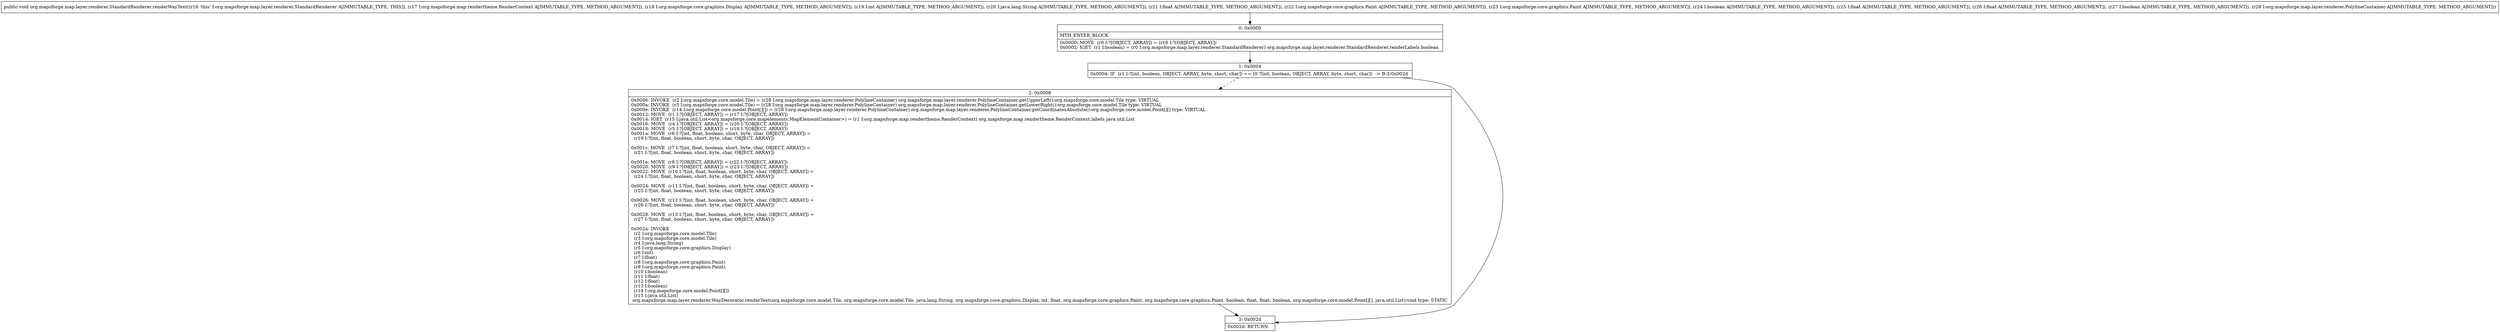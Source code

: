 digraph "CFG fororg.mapsforge.map.layer.renderer.StandardRenderer.renderWayText(Lorg\/mapsforge\/map\/rendertheme\/RenderContext;Lorg\/mapsforge\/core\/graphics\/Display;ILjava\/lang\/String;FLorg\/mapsforge\/core\/graphics\/Paint;Lorg\/mapsforge\/core\/graphics\/Paint;ZFFZLorg\/mapsforge\/map\/layer\/renderer\/PolylineContainer;)V" {
Node_0 [shape=record,label="{0\:\ 0x0000|MTH_ENTER_BLOCK\l|0x0000: MOVE  (r0 I:?[OBJECT, ARRAY]) = (r16 I:?[OBJECT, ARRAY]) \l0x0002: IGET  (r1 I:boolean) = (r0 I:org.mapsforge.map.layer.renderer.StandardRenderer) org.mapsforge.map.layer.renderer.StandardRenderer.renderLabels boolean \l}"];
Node_1 [shape=record,label="{1\:\ 0x0004|0x0004: IF  (r1 I:?[int, boolean, OBJECT, ARRAY, byte, short, char]) == (0 ?[int, boolean, OBJECT, ARRAY, byte, short, char])  \-\> B:3:0x002d \l}"];
Node_2 [shape=record,label="{2\:\ 0x0006|0x0006: INVOKE  (r2 I:org.mapsforge.core.model.Tile) = (r28 I:org.mapsforge.map.layer.renderer.PolylineContainer) org.mapsforge.map.layer.renderer.PolylineContainer.getUpperLeft():org.mapsforge.core.model.Tile type: VIRTUAL \l0x000a: INVOKE  (r3 I:org.mapsforge.core.model.Tile) = (r28 I:org.mapsforge.map.layer.renderer.PolylineContainer) org.mapsforge.map.layer.renderer.PolylineContainer.getLowerRight():org.mapsforge.core.model.Tile type: VIRTUAL \l0x000e: INVOKE  (r14 I:org.mapsforge.core.model.Point[][]) = (r28 I:org.mapsforge.map.layer.renderer.PolylineContainer) org.mapsforge.map.layer.renderer.PolylineContainer.getCoordinatesAbsolute():org.mapsforge.core.model.Point[][] type: VIRTUAL \l0x0012: MOVE  (r1 I:?[OBJECT, ARRAY]) = (r17 I:?[OBJECT, ARRAY]) \l0x0014: IGET  (r15 I:java.util.List\<org.mapsforge.core.mapelements.MapElementContainer\>) = (r1 I:org.mapsforge.map.rendertheme.RenderContext) org.mapsforge.map.rendertheme.RenderContext.labels java.util.List \l0x0016: MOVE  (r4 I:?[OBJECT, ARRAY]) = (r20 I:?[OBJECT, ARRAY]) \l0x0018: MOVE  (r5 I:?[OBJECT, ARRAY]) = (r18 I:?[OBJECT, ARRAY]) \l0x001a: MOVE  (r6 I:?[int, float, boolean, short, byte, char, OBJECT, ARRAY]) = \l  (r19 I:?[int, float, boolean, short, byte, char, OBJECT, ARRAY])\l \l0x001c: MOVE  (r7 I:?[int, float, boolean, short, byte, char, OBJECT, ARRAY]) = \l  (r21 I:?[int, float, boolean, short, byte, char, OBJECT, ARRAY])\l \l0x001e: MOVE  (r8 I:?[OBJECT, ARRAY]) = (r22 I:?[OBJECT, ARRAY]) \l0x0020: MOVE  (r9 I:?[OBJECT, ARRAY]) = (r23 I:?[OBJECT, ARRAY]) \l0x0022: MOVE  (r10 I:?[int, float, boolean, short, byte, char, OBJECT, ARRAY]) = \l  (r24 I:?[int, float, boolean, short, byte, char, OBJECT, ARRAY])\l \l0x0024: MOVE  (r11 I:?[int, float, boolean, short, byte, char, OBJECT, ARRAY]) = \l  (r25 I:?[int, float, boolean, short, byte, char, OBJECT, ARRAY])\l \l0x0026: MOVE  (r12 I:?[int, float, boolean, short, byte, char, OBJECT, ARRAY]) = \l  (r26 I:?[int, float, boolean, short, byte, char, OBJECT, ARRAY])\l \l0x0028: MOVE  (r13 I:?[int, float, boolean, short, byte, char, OBJECT, ARRAY]) = \l  (r27 I:?[int, float, boolean, short, byte, char, OBJECT, ARRAY])\l \l0x002a: INVOKE  \l  (r2 I:org.mapsforge.core.model.Tile)\l  (r3 I:org.mapsforge.core.model.Tile)\l  (r4 I:java.lang.String)\l  (r5 I:org.mapsforge.core.graphics.Display)\l  (r6 I:int)\l  (r7 I:float)\l  (r8 I:org.mapsforge.core.graphics.Paint)\l  (r9 I:org.mapsforge.core.graphics.Paint)\l  (r10 I:boolean)\l  (r11 I:float)\l  (r12 I:float)\l  (r13 I:boolean)\l  (r14 I:org.mapsforge.core.model.Point[][])\l  (r15 I:java.util.List)\l org.mapsforge.map.layer.renderer.WayDecorator.renderText(org.mapsforge.core.model.Tile, org.mapsforge.core.model.Tile, java.lang.String, org.mapsforge.core.graphics.Display, int, float, org.mapsforge.core.graphics.Paint, org.mapsforge.core.graphics.Paint, boolean, float, float, boolean, org.mapsforge.core.model.Point[][], java.util.List):void type: STATIC \l}"];
Node_3 [shape=record,label="{3\:\ 0x002d|0x002d: RETURN   \l}"];
MethodNode[shape=record,label="{public void org.mapsforge.map.layer.renderer.StandardRenderer.renderWayText((r16 'this' I:org.mapsforge.map.layer.renderer.StandardRenderer A[IMMUTABLE_TYPE, THIS]), (r17 I:org.mapsforge.map.rendertheme.RenderContext A[IMMUTABLE_TYPE, METHOD_ARGUMENT]), (r18 I:org.mapsforge.core.graphics.Display A[IMMUTABLE_TYPE, METHOD_ARGUMENT]), (r19 I:int A[IMMUTABLE_TYPE, METHOD_ARGUMENT]), (r20 I:java.lang.String A[IMMUTABLE_TYPE, METHOD_ARGUMENT]), (r21 I:float A[IMMUTABLE_TYPE, METHOD_ARGUMENT]), (r22 I:org.mapsforge.core.graphics.Paint A[IMMUTABLE_TYPE, METHOD_ARGUMENT]), (r23 I:org.mapsforge.core.graphics.Paint A[IMMUTABLE_TYPE, METHOD_ARGUMENT]), (r24 I:boolean A[IMMUTABLE_TYPE, METHOD_ARGUMENT]), (r25 I:float A[IMMUTABLE_TYPE, METHOD_ARGUMENT]), (r26 I:float A[IMMUTABLE_TYPE, METHOD_ARGUMENT]), (r27 I:boolean A[IMMUTABLE_TYPE, METHOD_ARGUMENT]), (r28 I:org.mapsforge.map.layer.renderer.PolylineContainer A[IMMUTABLE_TYPE, METHOD_ARGUMENT])) }"];
MethodNode -> Node_0;
Node_0 -> Node_1;
Node_1 -> Node_2[style=dashed];
Node_1 -> Node_3;
Node_2 -> Node_3;
}

